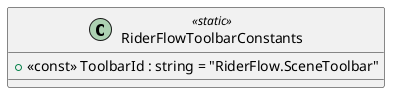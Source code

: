 @startuml
class RiderFlowToolbarConstants <<static>> {
    + <<const>> ToolbarId : string = "RiderFlow.SceneToolbar"
}
@enduml
